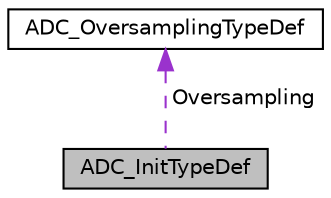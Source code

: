 digraph "ADC_InitTypeDef"
{
 // LATEX_PDF_SIZE
  edge [fontname="Helvetica",fontsize="10",labelfontname="Helvetica",labelfontsize="10"];
  node [fontname="Helvetica",fontsize="10",shape=record];
  Node1 [label="ADC_InitTypeDef",height=0.2,width=0.4,color="black", fillcolor="grey75", style="filled", fontcolor="black",tooltip="Structure definition of ADC instance and ADC group regular."];
  Node2 -> Node1 [dir="back",color="darkorchid3",fontsize="10",style="dashed",label=" Oversampling" ,fontname="Helvetica"];
  Node2 [label="ADC_OversamplingTypeDef",height=0.2,width=0.4,color="black", fillcolor="white", style="filled",URL="$structADC__OversamplingTypeDef.html",tooltip="ADC group regular oversampling structure definition."];
}
